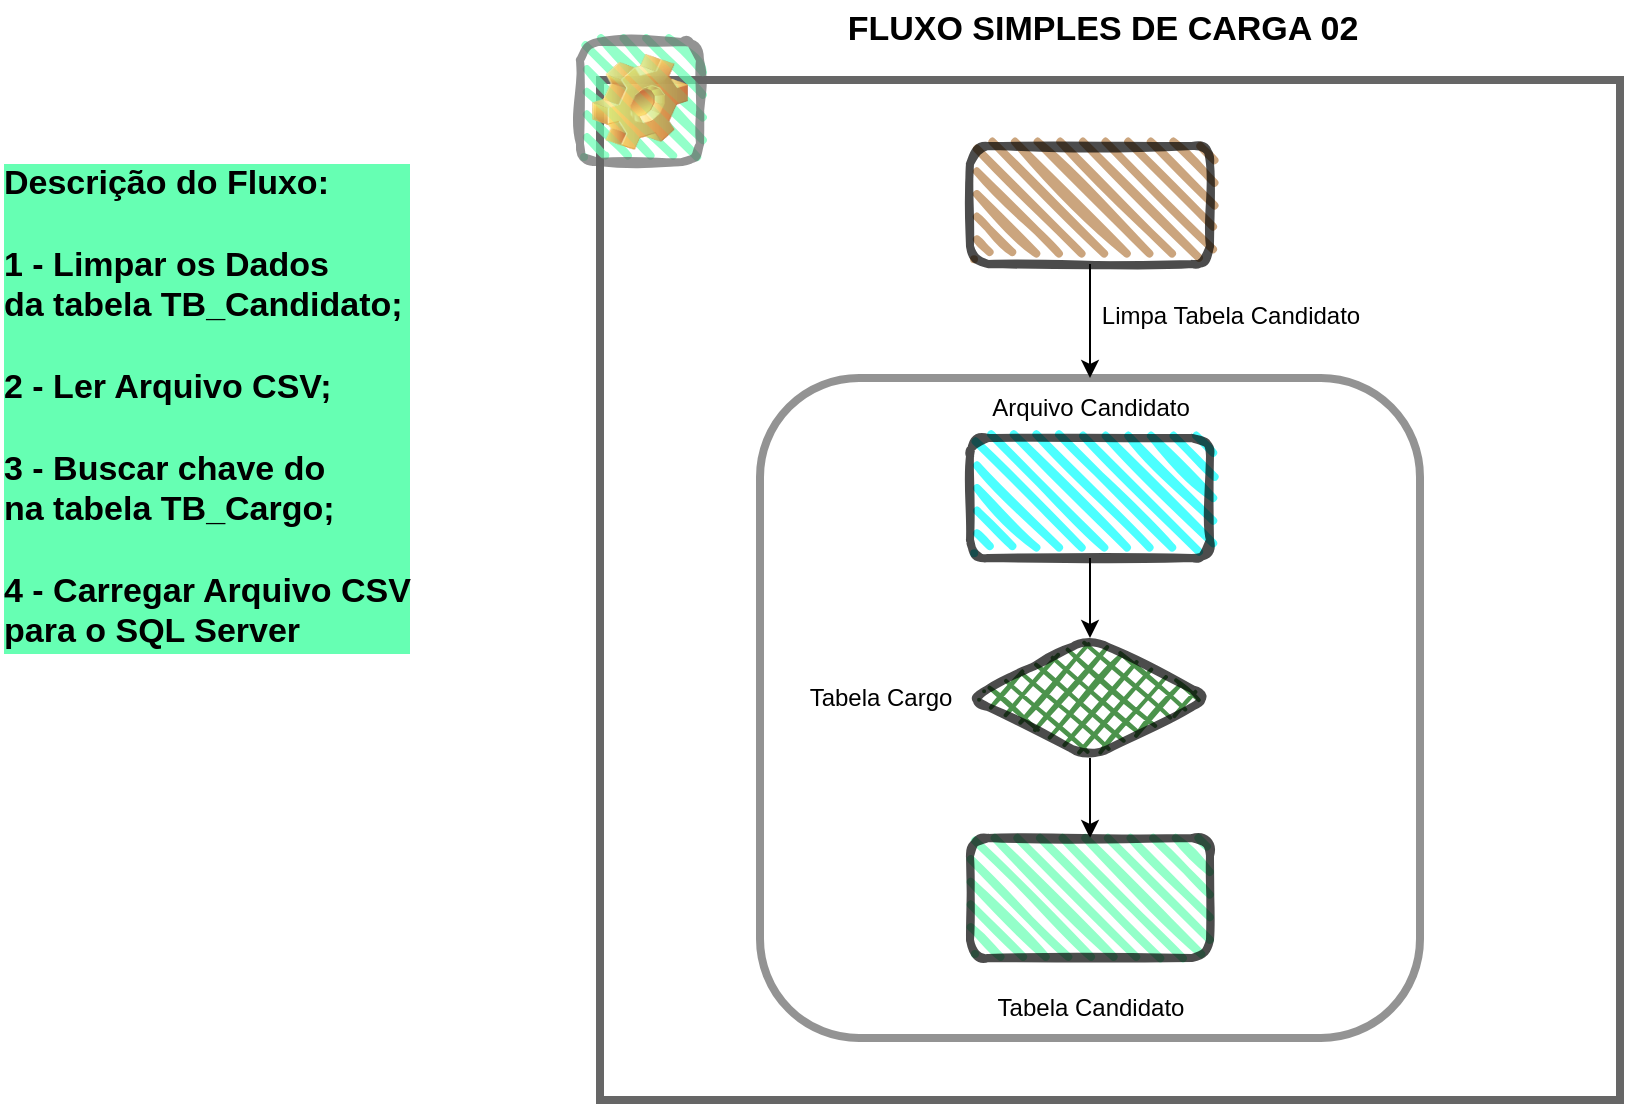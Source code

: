 <mxfile version="20.8.3" type="github">
  <diagram name="Page-1" id="c7558073-3199-34d8-9f00-42111426c3f3">
    <mxGraphModel dx="967" dy="603" grid="1" gridSize="10" guides="1" tooltips="1" connect="1" arrows="1" fold="1" page="1" pageScale="1" pageWidth="826" pageHeight="1169" background="none" math="0" shadow="0">
      <root>
        <mxCell id="0" />
        <mxCell id="1" parent="0" />
        <mxCell id="KmuU6-aL0oM5qH1PyW8g-114" value="" style="whiteSpace=wrap;html=1;aspect=fixed;rounded=0;fillWeight=4;hachureGap=8;hachureAngle=45;jiggle=1;curveFitting=0.95;strokeColor=#666666;strokeWidth=4;fillColor=#FFFFFF;" vertex="1" parent="1">
          <mxGeometry x="470" y="60" width="510" height="510" as="geometry" />
        </mxCell>
        <mxCell id="KmuU6-aL0oM5qH1PyW8g-115" value="FLUXO SIMPLES DE CARGA 02" style="text;html=1;align=center;verticalAlign=middle;resizable=0;points=[];autosize=1;strokeColor=none;fillColor=default;strokeWidth=2;fontSize=17;fontStyle=1" vertex="1" parent="1">
          <mxGeometry x="581" y="20" width="280" height="30" as="geometry" />
        </mxCell>
        <mxCell id="KmuU6-aL0oM5qH1PyW8g-110" value="" style="whiteSpace=wrap;html=1;aspect=fixed;rounded=1;opacity=70;strokeWidth=4;strokeColor=#666666;" vertex="1" parent="1">
          <mxGeometry x="550" y="209" width="330" height="330" as="geometry" />
        </mxCell>
        <mxCell id="KmuU6-aL0oM5qH1PyW8g-96" value="" style="edgeStyle=orthogonalEdgeStyle;rounded=0;orthogonalLoop=1;jettySize=auto;html=1;" edge="1" parent="1" source="KmuU6-aL0oM5qH1PyW8g-98" target="KmuU6-aL0oM5qH1PyW8g-99">
          <mxGeometry relative="1" as="geometry" />
        </mxCell>
        <mxCell id="KmuU6-aL0oM5qH1PyW8g-98" value="" style="rhombus;whiteSpace=wrap;html=1;strokeWidth=4;fillWeight=-1;hachureGap=8;fillStyle=cross-hatch;fillColor=#006600;sketch=1;rounded=1;opacity=70;" vertex="1" parent="1">
          <mxGeometry x="655" y="339" width="120" height="60" as="geometry" />
        </mxCell>
        <mxCell id="KmuU6-aL0oM5qH1PyW8g-99" value="" style="rounded=1;whiteSpace=wrap;html=1;strokeWidth=4;fillWeight=4;hachureGap=8;hachureAngle=45;fillColor=#66FFB3;sketch=1;opacity=70;" vertex="1" parent="1">
          <mxGeometry x="655" y="439" width="120" height="60" as="geometry" />
        </mxCell>
        <mxCell id="KmuU6-aL0oM5qH1PyW8g-100" value="" style="edgeStyle=orthogonalEdgeStyle;rounded=0;orthogonalLoop=1;jettySize=auto;html=1;" edge="1" parent="1" source="KmuU6-aL0oM5qH1PyW8g-101" target="KmuU6-aL0oM5qH1PyW8g-98">
          <mxGeometry relative="1" as="geometry" />
        </mxCell>
        <mxCell id="KmuU6-aL0oM5qH1PyW8g-101" value="" style="rounded=1;whiteSpace=wrap;html=1;strokeWidth=4;fillWeight=4;hachureGap=8;hachureAngle=45;fillColor=#00FFFF;sketch=1;opacity=70;" vertex="1" parent="1">
          <mxGeometry x="655" y="239" width="120" height="60" as="geometry" />
        </mxCell>
        <mxCell id="KmuU6-aL0oM5qH1PyW8g-103" value="Tabela Candidato" style="text;html=1;align=center;verticalAlign=middle;resizable=0;points=[];autosize=1;strokeColor=none;fillColor=none;rounded=1;" vertex="1" parent="1">
          <mxGeometry x="655" y="509" width="120" height="30" as="geometry" />
        </mxCell>
        <mxCell id="KmuU6-aL0oM5qH1PyW8g-104" value="Arquivo Candidato" style="text;html=1;align=center;verticalAlign=middle;resizable=0;points=[];autosize=1;strokeColor=none;fillColor=none;rounded=1;" vertex="1" parent="1">
          <mxGeometry x="655" y="209" width="120" height="30" as="geometry" />
        </mxCell>
        <mxCell id="KmuU6-aL0oM5qH1PyW8g-105" value="Tabela Cargo" style="text;html=1;align=center;verticalAlign=middle;resizable=0;points=[];autosize=1;strokeColor=none;fillColor=none;rounded=1;" vertex="1" parent="1">
          <mxGeometry x="565" y="354" width="90" height="30" as="geometry" />
        </mxCell>
        <mxCell id="KmuU6-aL0oM5qH1PyW8g-113" style="edgeStyle=orthogonalEdgeStyle;rounded=0;orthogonalLoop=1;jettySize=auto;html=1;" edge="1" parent="1" source="KmuU6-aL0oM5qH1PyW8g-111" target="KmuU6-aL0oM5qH1PyW8g-104">
          <mxGeometry relative="1" as="geometry" />
        </mxCell>
        <mxCell id="KmuU6-aL0oM5qH1PyW8g-111" value="" style="rounded=1;whiteSpace=wrap;html=1;gradientColor=none;sketch=1;curveFitting=0.95;jiggle=1;fillColor=#B57F48;strokeWidth=4;opacity=70;shadow=0;glass=0;perimeterSpacing=0;fillWeight=4;hachureGap=8;hachureAngle=45;" vertex="1" parent="1">
          <mxGeometry x="655" y="93" width="120" height="59" as="geometry" />
        </mxCell>
        <mxCell id="KmuU6-aL0oM5qH1PyW8g-112" value="Limpa Tabela Candidato" style="text;html=1;align=center;verticalAlign=middle;resizable=0;points=[];autosize=1;strokeColor=none;fillColor=none;rounded=1;" vertex="1" parent="1">
          <mxGeometry x="710" y="163" width="150" height="30" as="geometry" />
        </mxCell>
        <mxCell id="KmuU6-aL0oM5qH1PyW8g-119" value="Icon" style="icon;image=img/clipart/Gear_128x128.png;rounded=1;fillWeight=4;hachureGap=8;hachureAngle=45;strokeColor=#666666;strokeWidth=4;fillColor=#66FFB3;opacity=70;sketch=1;curveFitting=1;jiggle=2;html=1;fontColor=#FFFFFF;" vertex="1" parent="1">
          <mxGeometry x="460" y="41" width="60" height="60" as="geometry" />
        </mxCell>
        <mxCell id="KmuU6-aL0oM5qH1PyW8g-120" value="Descrição do Fluxo: &lt;br&gt;&lt;br&gt;1 - Limpar os Dados&lt;br&gt;&lt;div style=&quot;&quot;&gt;&lt;span style=&quot;&quot;&gt;da tabela TB_Candidato;&lt;/span&gt;&lt;/div&gt;&lt;div style=&quot;&quot;&gt;&lt;span style=&quot;&quot;&gt;&lt;br&gt;&lt;/span&gt;&lt;/div&gt;&lt;div style=&quot;&quot;&gt;&lt;span style=&quot;&quot;&gt;2 - Ler Arquivo CSV;&lt;/span&gt;&lt;/div&gt;&lt;div style=&quot;&quot;&gt;&lt;span style=&quot;&quot;&gt;&lt;br&gt;&lt;/span&gt;&lt;/div&gt;&lt;div style=&quot;&quot;&gt;&lt;span style=&quot;&quot;&gt;3 - Buscar chave do&amp;nbsp;&lt;/span&gt;&lt;/div&gt;&lt;div style=&quot;&quot;&gt;&lt;span style=&quot;&quot;&gt;na tabela TB_Cargo;&lt;/span&gt;&lt;/div&gt;&lt;br&gt;4 - Carregar Arquivo CSV &lt;br&gt;para o SQL Server" style="text;html=1;align=left;verticalAlign=middle;resizable=0;points=[];autosize=1;strokeColor=none;fillColor=default;strokeWidth=2;fontSize=17;fontStyle=1;labelBorderColor=none;labelBackgroundColor=#66FFB3;" vertex="1" parent="1">
          <mxGeometry x="170" y="94" width="230" height="260" as="geometry" />
        </mxCell>
      </root>
    </mxGraphModel>
  </diagram>
</mxfile>
